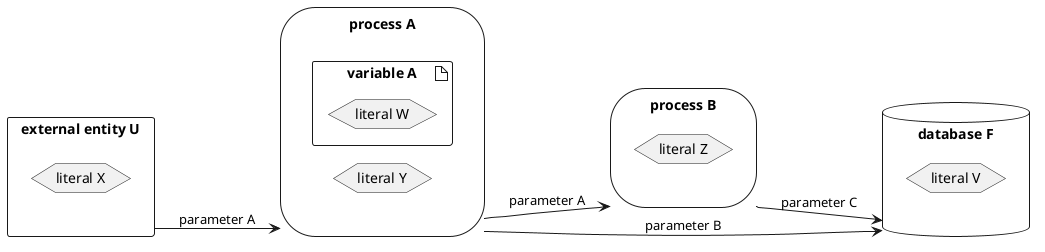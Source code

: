 @startuml
left to right direction

rectangle externalEntityID as "external entity U" {
    hexagon literalID1 as "literal X"
}

storage elementID1 as "process A" {
    hexagon literalID2 as "literal Y"
    artifact variableID1 as "variable A" {
        hexagon literalID4 as "literal W"
    }
}

storage elementID2 as "process B" {
    hexagon literalID3 as "literal Z"
}

database databaseID1 as "database F" {
    hexagon literalID5 as "literal V"
}

externalEntityID --> elementID1 : parameter A
elementID1 --> databaseID1 : parameter B
elementID1 --> elementID2 : parameter A
elementID2 --> databaseID1 : parameter C

@enduml